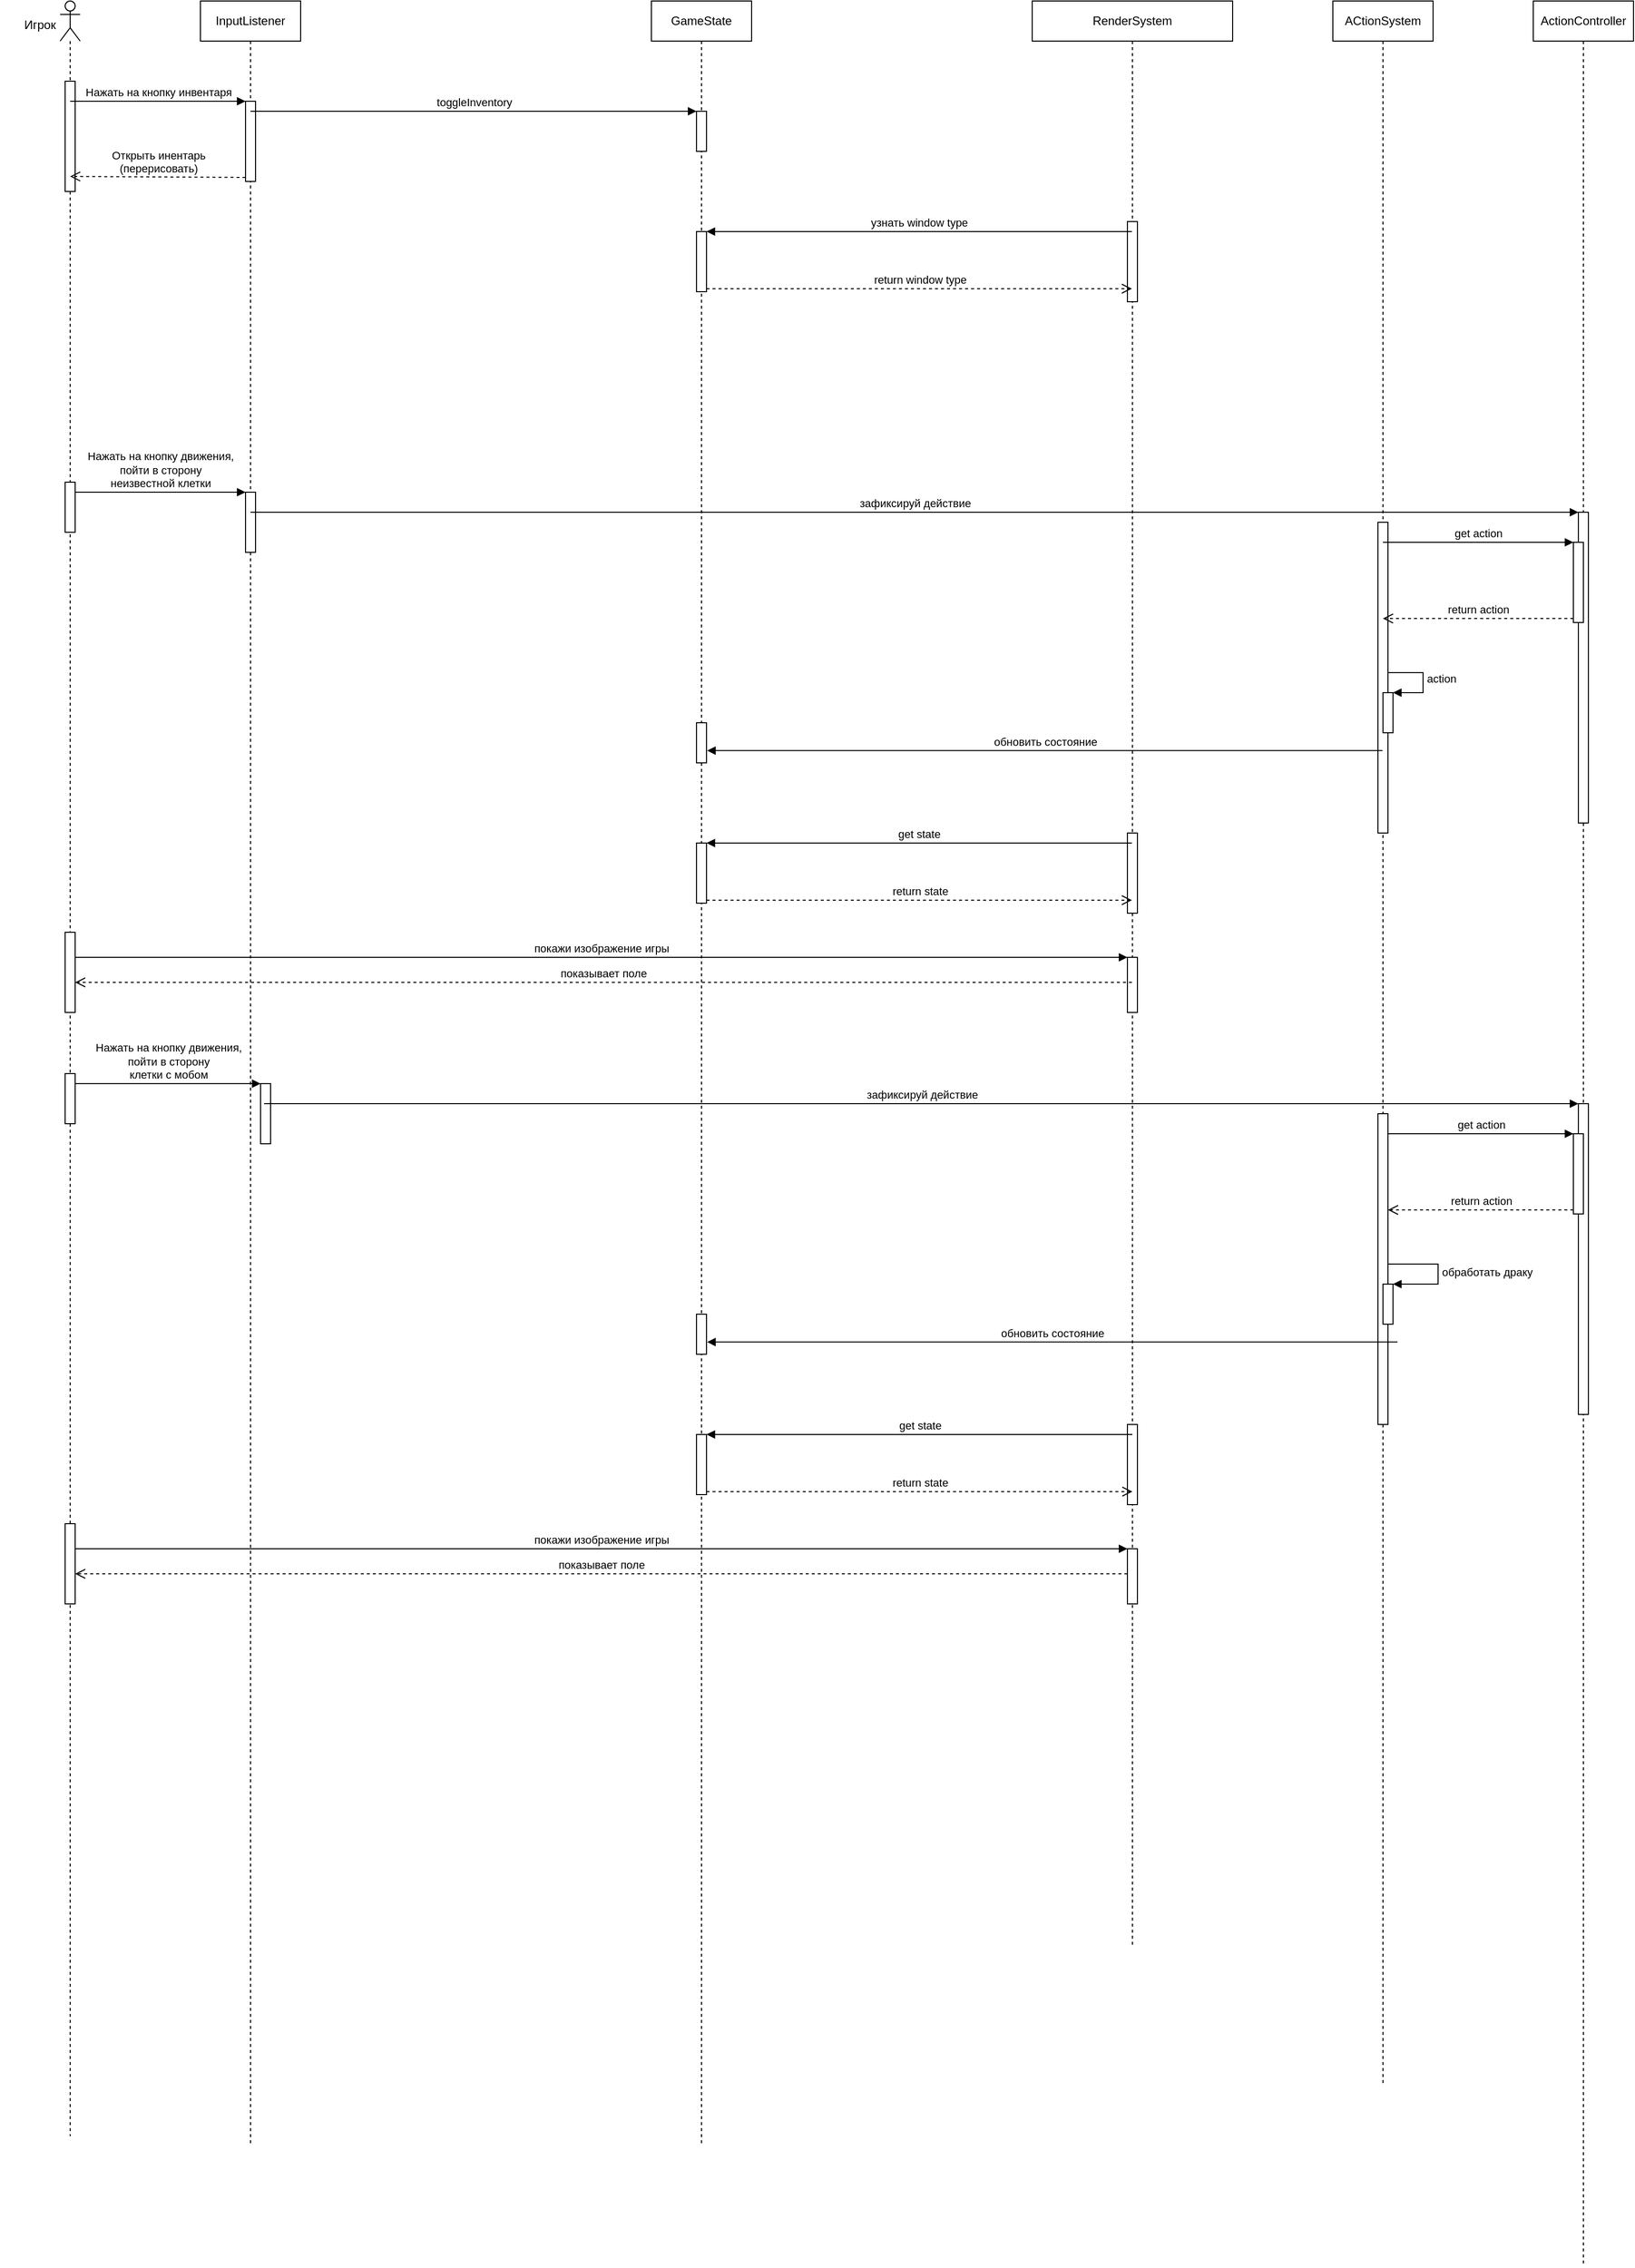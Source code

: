 <mxfile version="12.7.9" type="github"><diagram id="lKv0n7u4-w-rktolNUJ1" name="Page-1"><mxGraphModel dx="3120" dy="1680" grid="1" gridSize="10" guides="1" tooltips="1" connect="1" arrows="1" fold="1" page="1" pageScale="1" pageWidth="827" pageHeight="1169" math="0" shadow="0"><root><mxCell id="0"/><mxCell id="1" parent="0"/><mxCell id="S89luNPkW1DwxuBzicy4-6" value="InputListener" style="shape=umlLifeline;perimeter=lifelinePerimeter;whiteSpace=wrap;html=1;container=1;collapsible=0;recursiveResize=0;outlineConnect=0;" parent="1" vertex="1"><mxGeometry x="380" y="240" width="100" height="2140" as="geometry"/></mxCell><mxCell id="S89luNPkW1DwxuBzicy4-9" value="" style="html=1;points=[];perimeter=orthogonalPerimeter;" parent="S89luNPkW1DwxuBzicy4-6" vertex="1"><mxGeometry x="45" y="100" width="10" height="80" as="geometry"/></mxCell><mxCell id="S89luNPkW1DwxuBzicy4-32" value="" style="html=1;points=[];perimeter=orthogonalPerimeter;" parent="S89luNPkW1DwxuBzicy4-6" vertex="1"><mxGeometry x="45" y="490" width="10" height="60" as="geometry"/></mxCell><mxCell id="S89luNPkW1DwxuBzicy4-33" value="Нажать на кнопку движения,&lt;br&gt;пойти в сторону&lt;br&gt;неизвестной клетки" style="html=1;verticalAlign=bottom;endArrow=block;entryX=0;entryY=0;" parent="S89luNPkW1DwxuBzicy4-6" target="S89luNPkW1DwxuBzicy4-32" edge="1"><mxGeometry relative="1" as="geometry"><mxPoint x="-125" y="490" as="sourcePoint"/></mxGeometry></mxCell><mxCell id="S89luNPkW1DwxuBzicy4-8" value="" style="group" parent="1" vertex="1" connectable="0"><mxGeometry x="180" y="240" width="80" height="2130" as="geometry"/></mxCell><mxCell id="S89luNPkW1DwxuBzicy4-5" value="" style="shape=umlLifeline;participant=umlActor;perimeter=lifelinePerimeter;whiteSpace=wrap;html=1;container=1;collapsible=0;recursiveResize=0;verticalAlign=top;spacingTop=36;labelBackgroundColor=#ffffff;outlineConnect=0;" parent="S89luNPkW1DwxuBzicy4-8" vertex="1"><mxGeometry x="60" width="20" height="2130" as="geometry"/></mxCell><mxCell id="S89luNPkW1DwxuBzicy4-12" value="" style="html=1;points=[];perimeter=orthogonalPerimeter;" parent="S89luNPkW1DwxuBzicy4-5" vertex="1"><mxGeometry x="5" y="80" width="10" height="110" as="geometry"/></mxCell><mxCell id="6-el-P0TS1M1PBDdRvTV-29" value="" style="html=1;points=[];perimeter=orthogonalPerimeter;" vertex="1" parent="S89luNPkW1DwxuBzicy4-5"><mxGeometry x="5" y="929" width="10" height="80" as="geometry"/></mxCell><mxCell id="6-el-P0TS1M1PBDdRvTV-71" value="" style="html=1;points=[];perimeter=orthogonalPerimeter;" vertex="1" parent="S89luNPkW1DwxuBzicy4-5"><mxGeometry x="5" y="480" width="10" height="50" as="geometry"/></mxCell><mxCell id="6-el-P0TS1M1PBDdRvTV-140" value="" style="html=1;points=[];perimeter=orthogonalPerimeter;" vertex="1" parent="S89luNPkW1DwxuBzicy4-5"><mxGeometry x="5" y="1070" width="10" height="50" as="geometry"/></mxCell><mxCell id="S89luNPkW1DwxuBzicy4-7" value="Игрок" style="text;align=center;fontStyle=0;verticalAlign=middle;spacingLeft=3;spacingRight=3;strokeColor=none;rotatable=0;points=[[0,0.5],[1,0.5]];portConstraint=eastwest;" parent="S89luNPkW1DwxuBzicy4-8" vertex="1"><mxGeometry y="10" width="80" height="26" as="geometry"/></mxCell><mxCell id="6-el-P0TS1M1PBDdRvTV-139" value="" style="html=1;points=[];perimeter=orthogonalPerimeter;" vertex="1" parent="S89luNPkW1DwxuBzicy4-8"><mxGeometry x="65" y="1519" width="10" height="80" as="geometry"/></mxCell><mxCell id="S89luNPkW1DwxuBzicy4-10" value="Нажать на кнопку инвентаря" style="html=1;verticalAlign=bottom;endArrow=block;entryX=0;entryY=0;" parent="1" source="S89luNPkW1DwxuBzicy4-5" target="S89luNPkW1DwxuBzicy4-9" edge="1"><mxGeometry relative="1" as="geometry"><mxPoint x="260" y="340" as="sourcePoint"/></mxGeometry></mxCell><mxCell id="S89luNPkW1DwxuBzicy4-11" value="Открыть инентарь &lt;br&gt;(перерисовать)" style="html=1;verticalAlign=bottom;endArrow=open;dashed=1;endSize=8;exitX=0;exitY=0.95;" parent="1" source="S89luNPkW1DwxuBzicy4-9" edge="1"><mxGeometry relative="1" as="geometry"><mxPoint x="250" y="415" as="targetPoint"/></mxGeometry></mxCell><mxCell id="6-el-P0TS1M1PBDdRvTV-1" value="GameState" style="shape=umlLifeline;perimeter=lifelinePerimeter;whiteSpace=wrap;html=1;container=1;collapsible=0;recursiveResize=0;outlineConnect=0;" vertex="1" parent="1"><mxGeometry x="830" y="240" width="100" height="2140" as="geometry"/></mxCell><mxCell id="6-el-P0TS1M1PBDdRvTV-10" value="" style="html=1;points=[];perimeter=orthogonalPerimeter;" vertex="1" parent="6-el-P0TS1M1PBDdRvTV-1"><mxGeometry x="45" y="110" width="10" height="40" as="geometry"/></mxCell><mxCell id="6-el-P0TS1M1PBDdRvTV-14" value="" style="html=1;points=[];perimeter=orthogonalPerimeter;" vertex="1" parent="6-el-P0TS1M1PBDdRvTV-1"><mxGeometry x="45" y="230" width="10" height="60" as="geometry"/></mxCell><mxCell id="6-el-P0TS1M1PBDdRvTV-65" value="" style="html=1;points=[];perimeter=orthogonalPerimeter;" vertex="1" parent="6-el-P0TS1M1PBDdRvTV-1"><mxGeometry x="45" y="840" width="10" height="60" as="geometry"/></mxCell><mxCell id="6-el-P0TS1M1PBDdRvTV-72" value="" style="html=1;points=[];perimeter=orthogonalPerimeter;" vertex="1" parent="6-el-P0TS1M1PBDdRvTV-1"><mxGeometry x="45" y="720" width="10" height="40" as="geometry"/></mxCell><mxCell id="6-el-P0TS1M1PBDdRvTV-142" value="" style="html=1;points=[];perimeter=orthogonalPerimeter;" vertex="1" parent="6-el-P0TS1M1PBDdRvTV-1"><mxGeometry x="45" y="1310" width="10" height="40" as="geometry"/></mxCell><mxCell id="6-el-P0TS1M1PBDdRvTV-141" value="" style="html=1;points=[];perimeter=orthogonalPerimeter;" vertex="1" parent="6-el-P0TS1M1PBDdRvTV-1"><mxGeometry x="45" y="1430" width="10" height="60" as="geometry"/></mxCell><mxCell id="6-el-P0TS1M1PBDdRvTV-11" value="toggleInventory" style="html=1;verticalAlign=bottom;endArrow=block;entryX=0;entryY=0;" edge="1" target="6-el-P0TS1M1PBDdRvTV-10" parent="1" source="S89luNPkW1DwxuBzicy4-6"><mxGeometry relative="1" as="geometry"><mxPoint x="805" y="350" as="sourcePoint"/></mxGeometry></mxCell><mxCell id="6-el-P0TS1M1PBDdRvTV-13" value="RenderSystem" style="shape=umlLifeline;perimeter=lifelinePerimeter;whiteSpace=wrap;html=1;container=1;collapsible=0;recursiveResize=0;outlineConnect=0;" vertex="1" parent="1"><mxGeometry x="1210" y="240" width="200" height="1940" as="geometry"/></mxCell><mxCell id="6-el-P0TS1M1PBDdRvTV-24" value="" style="html=1;points=[];perimeter=orthogonalPerimeter;" vertex="1" parent="6-el-P0TS1M1PBDdRvTV-13"><mxGeometry x="95" y="220" width="10" height="80" as="geometry"/></mxCell><mxCell id="6-el-P0TS1M1PBDdRvTV-26" value="" style="html=1;points=[];perimeter=orthogonalPerimeter;" vertex="1" parent="6-el-P0TS1M1PBDdRvTV-13"><mxGeometry x="95" y="954" width="10" height="55" as="geometry"/></mxCell><mxCell id="6-el-P0TS1M1PBDdRvTV-68" value="" style="html=1;points=[];perimeter=orthogonalPerimeter;" vertex="1" parent="6-el-P0TS1M1PBDdRvTV-13"><mxGeometry x="95" y="830" width="10" height="80" as="geometry"/></mxCell><mxCell id="6-el-P0TS1M1PBDdRvTV-144" value="" style="html=1;points=[];perimeter=orthogonalPerimeter;" vertex="1" parent="6-el-P0TS1M1PBDdRvTV-13"><mxGeometry x="95" y="1420" width="10" height="80" as="geometry"/></mxCell><mxCell id="6-el-P0TS1M1PBDdRvTV-143" value="" style="html=1;points=[];perimeter=orthogonalPerimeter;" vertex="1" parent="6-el-P0TS1M1PBDdRvTV-13"><mxGeometry x="95" y="1544" width="10" height="55" as="geometry"/></mxCell><mxCell id="6-el-P0TS1M1PBDdRvTV-15" value="узнать window type" style="html=1;verticalAlign=bottom;endArrow=block;entryX=1;entryY=0;" edge="1" target="6-el-P0TS1M1PBDdRvTV-14" parent="1" source="6-el-P0TS1M1PBDdRvTV-13"><mxGeometry relative="1" as="geometry"><mxPoint x="945" y="470" as="sourcePoint"/></mxGeometry></mxCell><mxCell id="6-el-P0TS1M1PBDdRvTV-16" value="return window type" style="html=1;verticalAlign=bottom;endArrow=open;dashed=1;endSize=8;exitX=1;exitY=0.95;" edge="1" source="6-el-P0TS1M1PBDdRvTV-14" parent="1" target="6-el-P0TS1M1PBDdRvTV-13"><mxGeometry relative="1" as="geometry"><mxPoint x="945" y="527" as="targetPoint"/></mxGeometry></mxCell><mxCell id="6-el-P0TS1M1PBDdRvTV-27" value="покажи изображение игры" style="html=1;verticalAlign=bottom;endArrow=block;entryX=0;entryY=0;" edge="1" target="6-el-P0TS1M1PBDdRvTV-26" parent="1" source="6-el-P0TS1M1PBDdRvTV-29"><mxGeometry relative="1" as="geometry"><mxPoint x="1185" y="1194" as="sourcePoint"/></mxGeometry></mxCell><mxCell id="6-el-P0TS1M1PBDdRvTV-32" value="ActionController" style="shape=umlLifeline;perimeter=lifelinePerimeter;whiteSpace=wrap;html=1;container=1;collapsible=0;recursiveResize=0;outlineConnect=0;" vertex="1" parent="1"><mxGeometry x="1710" y="240" width="100" height="2260" as="geometry"/></mxCell><mxCell id="6-el-P0TS1M1PBDdRvTV-36" value="" style="html=1;points=[];perimeter=orthogonalPerimeter;" vertex="1" parent="6-el-P0TS1M1PBDdRvTV-32"><mxGeometry x="45" y="510" width="10" height="310" as="geometry"/></mxCell><mxCell id="6-el-P0TS1M1PBDdRvTV-146" value="" style="html=1;points=[];perimeter=orthogonalPerimeter;" vertex="1" parent="6-el-P0TS1M1PBDdRvTV-32"><mxGeometry x="45" y="1100" width="10" height="310" as="geometry"/></mxCell><mxCell id="6-el-P0TS1M1PBDdRvTV-37" value="зафиксируй действие" style="html=1;verticalAlign=bottom;endArrow=block;entryX=0;entryY=0;" edge="1" target="6-el-P0TS1M1PBDdRvTV-36" parent="1" source="S89luNPkW1DwxuBzicy4-6"><mxGeometry relative="1" as="geometry"><mxPoint x="1685" y="750" as="sourcePoint"/></mxGeometry></mxCell><mxCell id="6-el-P0TS1M1PBDdRvTV-39" value="ACtionSystem" style="shape=umlLifeline;perimeter=lifelinePerimeter;whiteSpace=wrap;html=1;container=1;collapsible=0;recursiveResize=0;outlineConnect=0;" vertex="1" parent="1"><mxGeometry x="1510" y="240" width="100" height="2080" as="geometry"/></mxCell><mxCell id="6-el-P0TS1M1PBDdRvTV-54" value="" style="html=1;points=[];perimeter=orthogonalPerimeter;" vertex="1" parent="6-el-P0TS1M1PBDdRvTV-39"><mxGeometry x="45" y="520" width="10" height="310" as="geometry"/></mxCell><mxCell id="6-el-P0TS1M1PBDdRvTV-59" value="" style="html=1;points=[];perimeter=orthogonalPerimeter;" vertex="1" parent="6-el-P0TS1M1PBDdRvTV-39"><mxGeometry x="50" y="690" width="10" height="40" as="geometry"/></mxCell><mxCell id="6-el-P0TS1M1PBDdRvTV-60" value="action" style="edgeStyle=orthogonalEdgeStyle;html=1;align=left;spacingLeft=2;endArrow=block;rounded=0;entryX=1;entryY=0;exitX=1.001;exitY=0.474;exitDx=0;exitDy=0;exitPerimeter=0;" edge="1" target="6-el-P0TS1M1PBDdRvTV-59" parent="6-el-P0TS1M1PBDdRvTV-39" source="6-el-P0TS1M1PBDdRvTV-54"><mxGeometry relative="1" as="geometry"><mxPoint x="65" y="670" as="sourcePoint"/><Array as="points"><mxPoint x="55" y="670"/><mxPoint x="90" y="670"/><mxPoint x="90" y="690"/></Array></mxGeometry></mxCell><mxCell id="6-el-P0TS1M1PBDdRvTV-148" value="" style="html=1;points=[];perimeter=orthogonalPerimeter;" vertex="1" parent="6-el-P0TS1M1PBDdRvTV-39"><mxGeometry x="45" y="1110" width="10" height="310" as="geometry"/></mxCell><mxCell id="6-el-P0TS1M1PBDdRvTV-51" value="" style="html=1;points=[];perimeter=orthogonalPerimeter;" vertex="1" parent="1"><mxGeometry x="1750" y="780" width="10" height="80" as="geometry"/></mxCell><mxCell id="6-el-P0TS1M1PBDdRvTV-52" value="get action" style="html=1;verticalAlign=bottom;endArrow=block;entryX=0;entryY=0;" edge="1" target="6-el-P0TS1M1PBDdRvTV-51" parent="1" source="6-el-P0TS1M1PBDdRvTV-39"><mxGeometry relative="1" as="geometry"><mxPoint x="1680" y="780" as="sourcePoint"/></mxGeometry></mxCell><mxCell id="6-el-P0TS1M1PBDdRvTV-53" value="return action" style="html=1;verticalAlign=bottom;endArrow=open;dashed=1;endSize=8;exitX=0;exitY=0.95;" edge="1" source="6-el-P0TS1M1PBDdRvTV-51" parent="1" target="6-el-P0TS1M1PBDdRvTV-39"><mxGeometry relative="1" as="geometry"><mxPoint x="1680" y="856" as="targetPoint"/></mxGeometry></mxCell><mxCell id="6-el-P0TS1M1PBDdRvTV-66" value="get state" style="html=1;verticalAlign=bottom;endArrow=block;entryX=1;entryY=0;" edge="1" target="6-el-P0TS1M1PBDdRvTV-65" parent="1"><mxGeometry relative="1" as="geometry"><mxPoint x="1309.5" y="1080.0" as="sourcePoint"/></mxGeometry></mxCell><mxCell id="6-el-P0TS1M1PBDdRvTV-67" value="return state" style="html=1;verticalAlign=bottom;endArrow=open;dashed=1;endSize=8;exitX=1;exitY=0.95;" edge="1" source="6-el-P0TS1M1PBDdRvTV-65" parent="1"><mxGeometry relative="1" as="geometry"><mxPoint x="1309.5" y="1137" as="targetPoint"/></mxGeometry></mxCell><mxCell id="6-el-P0TS1M1PBDdRvTV-69" value="показывает поле" style="html=1;verticalAlign=bottom;endArrow=open;dashed=1;endSize=8;" edge="1" parent="1" target="6-el-P0TS1M1PBDdRvTV-29"><mxGeometry relative="1" as="geometry"><mxPoint x="1309.5" y="1219" as="sourcePoint"/><mxPoint x="270" y="1279" as="targetPoint"/><Array as="points"><mxPoint x="560" y="1219"/></Array></mxGeometry></mxCell><mxCell id="6-el-P0TS1M1PBDdRvTV-73" value="обновить состояние" style="html=1;verticalAlign=bottom;endArrow=block;entryX=1.059;entryY=0.694;entryDx=0;entryDy=0;entryPerimeter=0;" edge="1" parent="1" source="6-el-P0TS1M1PBDdRvTV-39" target="6-el-P0TS1M1PBDdRvTV-72"><mxGeometry width="80" relative="1" as="geometry"><mxPoint x="1190" y="910" as="sourcePoint"/><mxPoint x="1110" y="910" as="targetPoint"/></mxGeometry></mxCell><mxCell id="6-el-P0TS1M1PBDdRvTV-137" value="" style="html=1;points=[];perimeter=orthogonalPerimeter;" vertex="1" parent="1"><mxGeometry x="440" y="1320" width="10" height="60" as="geometry"/></mxCell><mxCell id="6-el-P0TS1M1PBDdRvTV-138" value="Нажать на кнопку движения,&lt;br&gt;пойти в сторону&lt;br&gt;клетки с мобом" style="html=1;verticalAlign=bottom;endArrow=block;entryX=0;entryY=0;" edge="1" parent="1" target="6-el-P0TS1M1PBDdRvTV-137" source="6-el-P0TS1M1PBDdRvTV-140"><mxGeometry relative="1" as="geometry"><mxPoint x="270" y="1320" as="sourcePoint"/></mxGeometry></mxCell><mxCell id="6-el-P0TS1M1PBDdRvTV-145" value="покажи изображение игры" style="html=1;verticalAlign=bottom;endArrow=block;entryX=0;entryY=0;" edge="1" parent="1" source="6-el-P0TS1M1PBDdRvTV-139" target="6-el-P0TS1M1PBDdRvTV-143"><mxGeometry relative="1" as="geometry"><mxPoint x="1200" y="1784" as="sourcePoint"/></mxGeometry></mxCell><mxCell id="6-el-P0TS1M1PBDdRvTV-147" value="зафиксируй действие" style="html=1;verticalAlign=bottom;endArrow=block;entryX=0;entryY=0;" edge="1" parent="1" target="6-el-P0TS1M1PBDdRvTV-146"><mxGeometry relative="1" as="geometry"><mxPoint x="443.5" y="1340" as="sourcePoint"/></mxGeometry></mxCell><mxCell id="6-el-P0TS1M1PBDdRvTV-149" value="" style="html=1;points=[];perimeter=orthogonalPerimeter;" vertex="1" parent="1"><mxGeometry x="1560" y="1520" width="10" height="40" as="geometry"/></mxCell><mxCell id="6-el-P0TS1M1PBDdRvTV-150" value="обработать драку" style="edgeStyle=orthogonalEdgeStyle;html=1;align=left;spacingLeft=2;endArrow=block;rounded=0;entryX=1;entryY=0;" edge="1" parent="1" source="6-el-P0TS1M1PBDdRvTV-148" target="6-el-P0TS1M1PBDdRvTV-149"><mxGeometry relative="1" as="geometry"><mxPoint x="80" y="1260" as="sourcePoint"/><Array as="points"><mxPoint x="1615" y="1500"/><mxPoint x="1615" y="1520"/></Array></mxGeometry></mxCell><mxCell id="6-el-P0TS1M1PBDdRvTV-151" value="" style="html=1;points=[];perimeter=orthogonalPerimeter;" vertex="1" parent="1"><mxGeometry x="1750" y="1370" width="10" height="80" as="geometry"/></mxCell><mxCell id="6-el-P0TS1M1PBDdRvTV-152" value="get action" style="html=1;verticalAlign=bottom;endArrow=block;entryX=0;entryY=0;" edge="1" parent="1" target="6-el-P0TS1M1PBDdRvTV-151" source="6-el-P0TS1M1PBDdRvTV-148"><mxGeometry relative="1" as="geometry"><mxPoint x="1573.5" y="1370" as="sourcePoint"/></mxGeometry></mxCell><mxCell id="6-el-P0TS1M1PBDdRvTV-153" value="return action" style="html=1;verticalAlign=bottom;endArrow=open;dashed=1;endSize=8;exitX=0;exitY=0.95;" edge="1" parent="1" source="6-el-P0TS1M1PBDdRvTV-151" target="6-el-P0TS1M1PBDdRvTV-148"><mxGeometry relative="1" as="geometry"><mxPoint x="1573.5" y="1446" as="targetPoint"/></mxGeometry></mxCell><mxCell id="6-el-P0TS1M1PBDdRvTV-154" value="get state" style="html=1;verticalAlign=bottom;endArrow=block;entryX=1;entryY=0;" edge="1" parent="1" target="6-el-P0TS1M1PBDdRvTV-141"><mxGeometry relative="1" as="geometry"><mxPoint x="1310" y="1670" as="sourcePoint"/></mxGeometry></mxCell><mxCell id="6-el-P0TS1M1PBDdRvTV-155" value="return state" style="html=1;verticalAlign=bottom;endArrow=open;dashed=1;endSize=8;exitX=1;exitY=0.95;" edge="1" parent="1" source="6-el-P0TS1M1PBDdRvTV-141"><mxGeometry relative="1" as="geometry"><mxPoint x="1310" y="1727" as="targetPoint"/></mxGeometry></mxCell><mxCell id="6-el-P0TS1M1PBDdRvTV-156" value="показывает поле" style="html=1;verticalAlign=bottom;endArrow=open;dashed=1;endSize=8;" edge="1" parent="1" target="6-el-P0TS1M1PBDdRvTV-139" source="6-el-P0TS1M1PBDdRvTV-143"><mxGeometry relative="1" as="geometry"><mxPoint x="1300" y="1809" as="sourcePoint"/><mxPoint x="285" y="1869" as="targetPoint"/><Array as="points"><mxPoint x="575" y="1809"/></Array></mxGeometry></mxCell><mxCell id="6-el-P0TS1M1PBDdRvTV-157" value="обновить состояние" style="html=1;verticalAlign=bottom;endArrow=block;entryX=1.059;entryY=0.694;entryDx=0;entryDy=0;entryPerimeter=0;" edge="1" parent="1" target="6-el-P0TS1M1PBDdRvTV-142"><mxGeometry width="80" relative="1" as="geometry"><mxPoint x="1574.5" y="1577.76" as="sourcePoint"/><mxPoint x="1125" y="1500" as="targetPoint"/></mxGeometry></mxCell></root></mxGraphModel></diagram></mxfile>